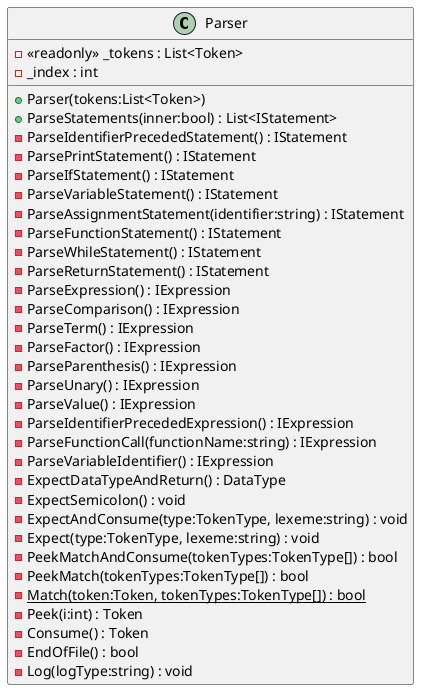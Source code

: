@startuml
class Parser {
    - <<readonly>> _tokens : List<Token>
    - _index : int
    + Parser(tokens:List<Token>)
    + ParseStatements(inner:bool) : List<IStatement>
    - ParseIdentifierPrecededStatement() : IStatement
    - ParsePrintStatement() : IStatement
    - ParseIfStatement() : IStatement
    - ParseVariableStatement() : IStatement
    - ParseAssignmentStatement(identifier:string) : IStatement
    - ParseFunctionStatement() : IStatement
    - ParseWhileStatement() : IStatement
    - ParseReturnStatement() : IStatement
    - ParseExpression() : IExpression
    - ParseComparison() : IExpression
    - ParseTerm() : IExpression
    - ParseFactor() : IExpression
    - ParseParenthesis() : IExpression
    - ParseUnary() : IExpression
    - ParseValue() : IExpression
    - ParseIdentifierPrecededExpression() : IExpression
    - ParseFunctionCall(functionName:string) : IExpression
    - ParseVariableIdentifier() : IExpression
    - ExpectDataTypeAndReturn() : DataType
    - ExpectSemicolon() : void
    - ExpectAndConsume(type:TokenType, lexeme:string) : void
    - Expect(type:TokenType, lexeme:string) : void
    - PeekMatchAndConsume(tokenTypes:TokenType[]) : bool
    - PeekMatch(tokenTypes:TokenType[]) : bool
    - {static} Match(token:Token, tokenTypes:TokenType[]) : bool
    - Peek(i:int) : Token
    - Consume() : Token
    - EndOfFile() : bool
    - Log(logType:string) : void
}
@enduml
